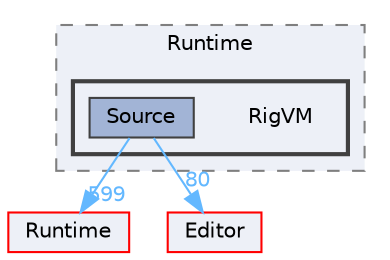 digraph "RigVM"
{
 // INTERACTIVE_SVG=YES
 // LATEX_PDF_SIZE
  bgcolor="transparent";
  edge [fontname=Helvetica,fontsize=10,labelfontname=Helvetica,labelfontsize=10];
  node [fontname=Helvetica,fontsize=10,shape=box,height=0.2,width=0.4];
  compound=true
  subgraph clusterdir_a60e1ce30f7313164a0e11a69cddad56 {
    graph [ bgcolor="#edf0f7", pencolor="grey50", label="Runtime", fontname=Helvetica,fontsize=10 style="filled,dashed", URL="dir_a60e1ce30f7313164a0e11a69cddad56.html",tooltip=""]
  subgraph clusterdir_9188cacd9cb9b760edea74df66d1a955 {
    graph [ bgcolor="#edf0f7", pencolor="grey25", label="", fontname=Helvetica,fontsize=10 style="filled,bold", URL="dir_9188cacd9cb9b760edea74df66d1a955.html",tooltip=""]
    dir_9188cacd9cb9b760edea74df66d1a955 [shape=plaintext, label="RigVM"];
  dir_25ca04da2f76f2959d4c1a775a782101 [label="Source", fillcolor="#a2b4d6", color="grey25", style="filled", URL="dir_25ca04da2f76f2959d4c1a775a782101.html",tooltip=""];
  }
  }
  dir_7536b172fbd480bfd146a1b1acd6856b [label="Runtime", fillcolor="#edf0f7", color="red", style="filled", URL="dir_7536b172fbd480bfd146a1b1acd6856b.html",tooltip=""];
  dir_b26507eead720464ba2ac6bbc6dcec5f [label="Editor", fillcolor="#edf0f7", color="red", style="filled", URL="dir_b26507eead720464ba2ac6bbc6dcec5f.html",tooltip=""];
  dir_25ca04da2f76f2959d4c1a775a782101->dir_7536b172fbd480bfd146a1b1acd6856b [headlabel="599", labeldistance=1.5 headhref="dir_001119_000984.html" href="dir_001119_000984.html" color="steelblue1" fontcolor="steelblue1"];
  dir_25ca04da2f76f2959d4c1a775a782101->dir_b26507eead720464ba2ac6bbc6dcec5f [headlabel="80", labeldistance=1.5 headhref="dir_001119_000357.html" href="dir_001119_000357.html" color="steelblue1" fontcolor="steelblue1"];
}
